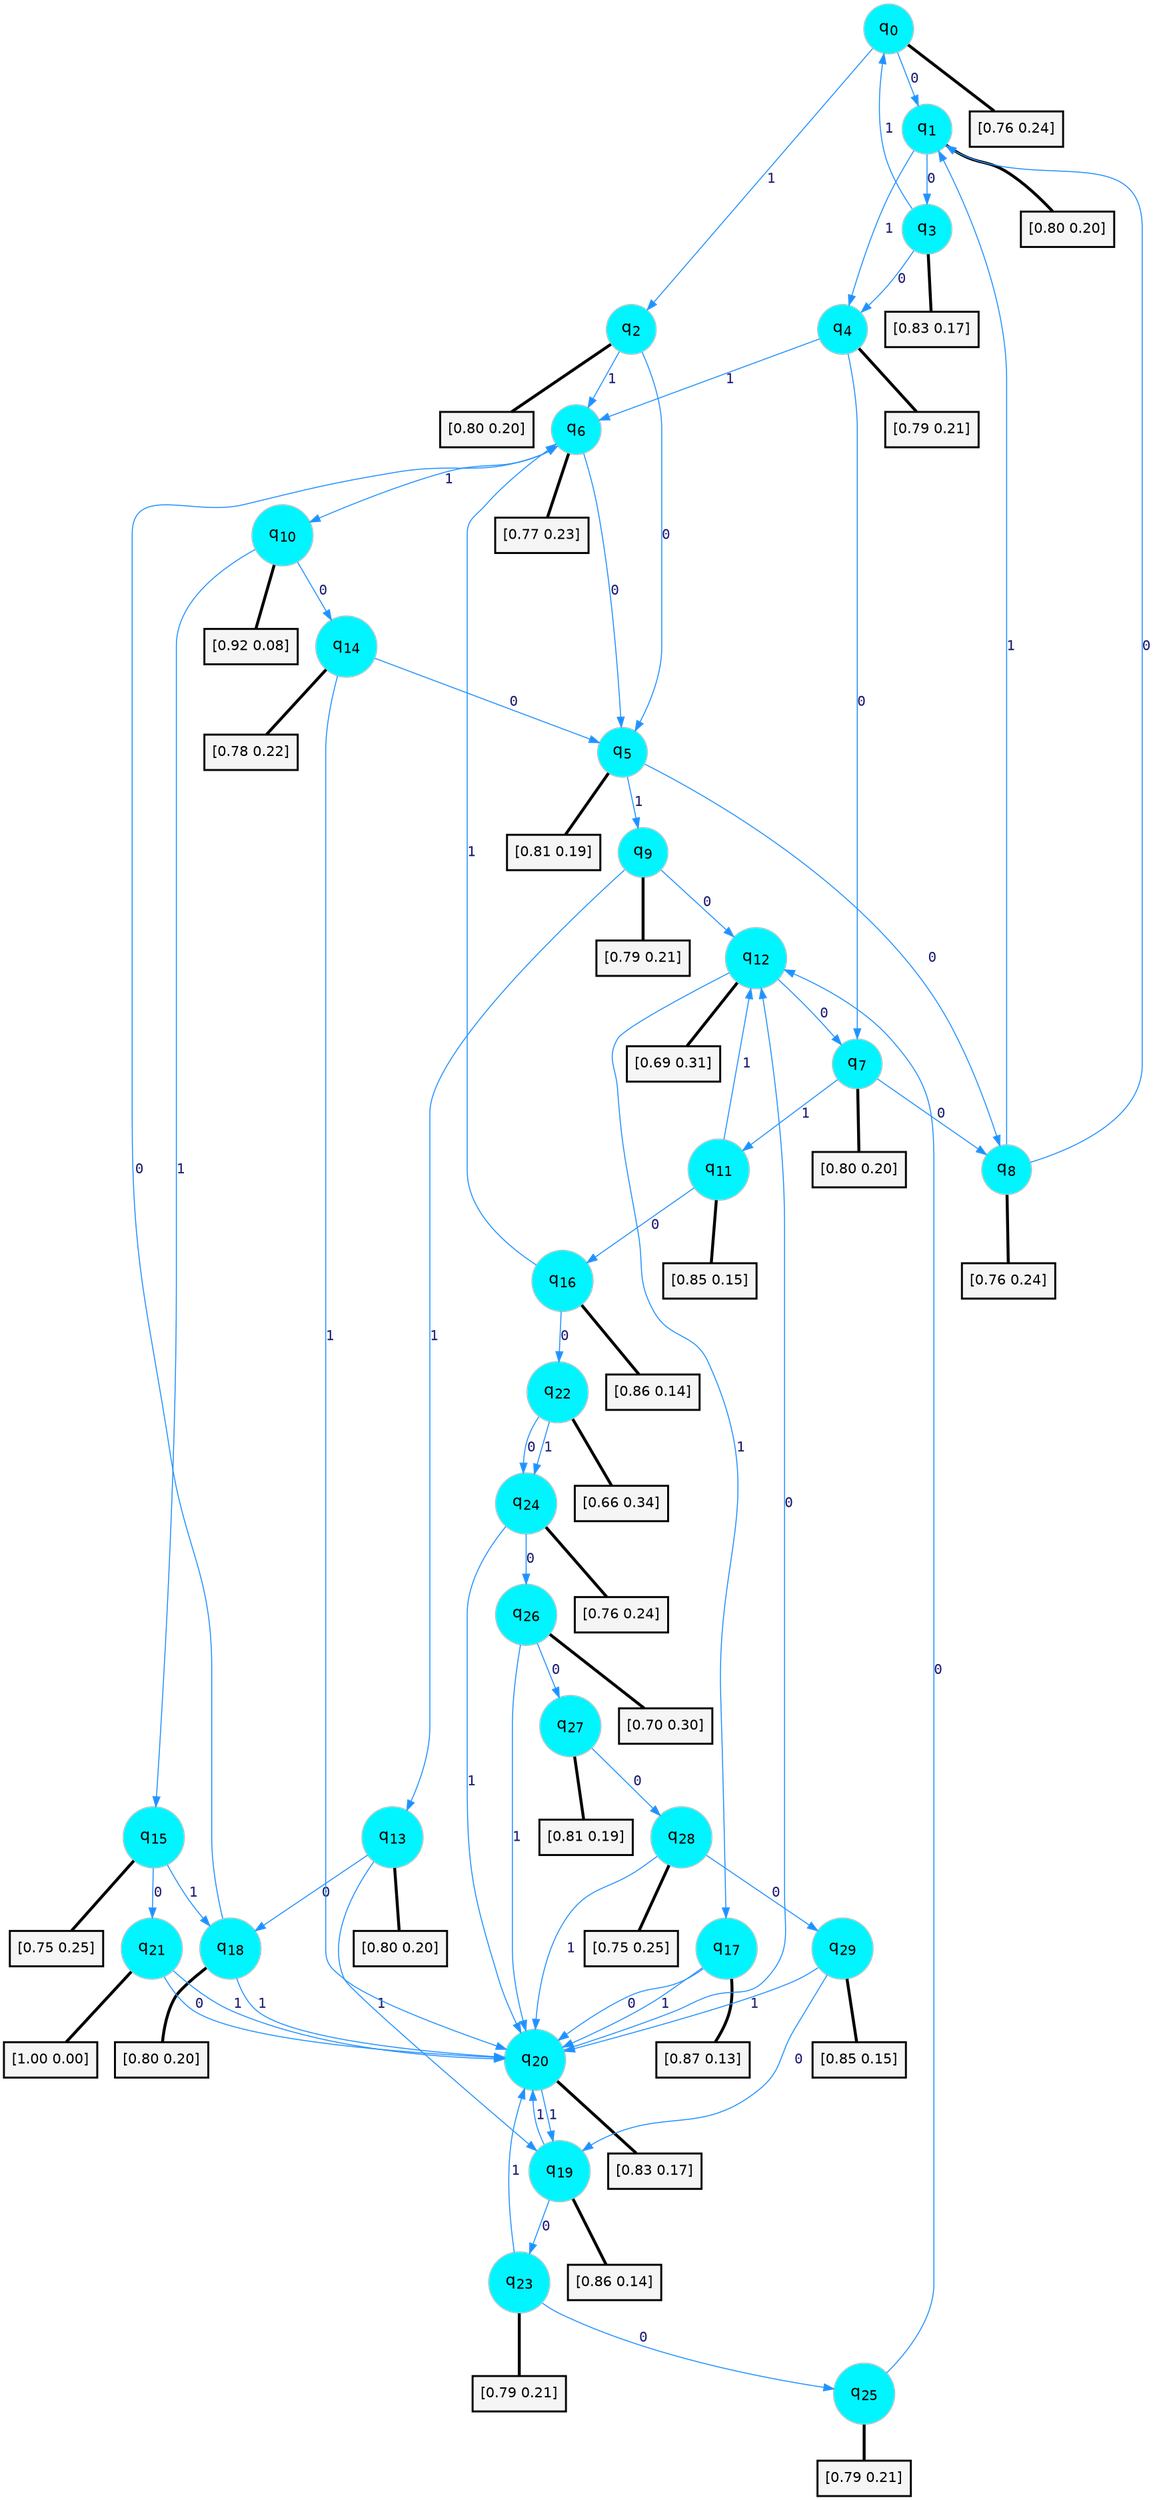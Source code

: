 digraph G {
graph [
bgcolor=transparent, dpi=300, rankdir=TD, size="40,25"];
node [
color=gray, fillcolor=turquoise1, fontcolor=black, fontname=Helvetica, fontsize=16, fontweight=bold, shape=circle, style=filled];
edge [
arrowsize=1, color=dodgerblue1, fontcolor=midnightblue, fontname=courier, fontweight=bold, penwidth=1, style=solid, weight=20];
0[label=<q<SUB>0</SUB>>];
1[label=<q<SUB>1</SUB>>];
2[label=<q<SUB>2</SUB>>];
3[label=<q<SUB>3</SUB>>];
4[label=<q<SUB>4</SUB>>];
5[label=<q<SUB>5</SUB>>];
6[label=<q<SUB>6</SUB>>];
7[label=<q<SUB>7</SUB>>];
8[label=<q<SUB>8</SUB>>];
9[label=<q<SUB>9</SUB>>];
10[label=<q<SUB>10</SUB>>];
11[label=<q<SUB>11</SUB>>];
12[label=<q<SUB>12</SUB>>];
13[label=<q<SUB>13</SUB>>];
14[label=<q<SUB>14</SUB>>];
15[label=<q<SUB>15</SUB>>];
16[label=<q<SUB>16</SUB>>];
17[label=<q<SUB>17</SUB>>];
18[label=<q<SUB>18</SUB>>];
19[label=<q<SUB>19</SUB>>];
20[label=<q<SUB>20</SUB>>];
21[label=<q<SUB>21</SUB>>];
22[label=<q<SUB>22</SUB>>];
23[label=<q<SUB>23</SUB>>];
24[label=<q<SUB>24</SUB>>];
25[label=<q<SUB>25</SUB>>];
26[label=<q<SUB>26</SUB>>];
27[label=<q<SUB>27</SUB>>];
28[label=<q<SUB>28</SUB>>];
29[label=<q<SUB>29</SUB>>];
30[label="[0.76 0.24]", shape=box,fontcolor=black, fontname=Helvetica, fontsize=14, penwidth=2, fillcolor=whitesmoke,color=black];
31[label="[0.80 0.20]", shape=box,fontcolor=black, fontname=Helvetica, fontsize=14, penwidth=2, fillcolor=whitesmoke,color=black];
32[label="[0.80 0.20]", shape=box,fontcolor=black, fontname=Helvetica, fontsize=14, penwidth=2, fillcolor=whitesmoke,color=black];
33[label="[0.83 0.17]", shape=box,fontcolor=black, fontname=Helvetica, fontsize=14, penwidth=2, fillcolor=whitesmoke,color=black];
34[label="[0.79 0.21]", shape=box,fontcolor=black, fontname=Helvetica, fontsize=14, penwidth=2, fillcolor=whitesmoke,color=black];
35[label="[0.81 0.19]", shape=box,fontcolor=black, fontname=Helvetica, fontsize=14, penwidth=2, fillcolor=whitesmoke,color=black];
36[label="[0.77 0.23]", shape=box,fontcolor=black, fontname=Helvetica, fontsize=14, penwidth=2, fillcolor=whitesmoke,color=black];
37[label="[0.80 0.20]", shape=box,fontcolor=black, fontname=Helvetica, fontsize=14, penwidth=2, fillcolor=whitesmoke,color=black];
38[label="[0.76 0.24]", shape=box,fontcolor=black, fontname=Helvetica, fontsize=14, penwidth=2, fillcolor=whitesmoke,color=black];
39[label="[0.79 0.21]", shape=box,fontcolor=black, fontname=Helvetica, fontsize=14, penwidth=2, fillcolor=whitesmoke,color=black];
40[label="[0.92 0.08]", shape=box,fontcolor=black, fontname=Helvetica, fontsize=14, penwidth=2, fillcolor=whitesmoke,color=black];
41[label="[0.85 0.15]", shape=box,fontcolor=black, fontname=Helvetica, fontsize=14, penwidth=2, fillcolor=whitesmoke,color=black];
42[label="[0.69 0.31]", shape=box,fontcolor=black, fontname=Helvetica, fontsize=14, penwidth=2, fillcolor=whitesmoke,color=black];
43[label="[0.80 0.20]", shape=box,fontcolor=black, fontname=Helvetica, fontsize=14, penwidth=2, fillcolor=whitesmoke,color=black];
44[label="[0.78 0.22]", shape=box,fontcolor=black, fontname=Helvetica, fontsize=14, penwidth=2, fillcolor=whitesmoke,color=black];
45[label="[0.75 0.25]", shape=box,fontcolor=black, fontname=Helvetica, fontsize=14, penwidth=2, fillcolor=whitesmoke,color=black];
46[label="[0.86 0.14]", shape=box,fontcolor=black, fontname=Helvetica, fontsize=14, penwidth=2, fillcolor=whitesmoke,color=black];
47[label="[0.87 0.13]", shape=box,fontcolor=black, fontname=Helvetica, fontsize=14, penwidth=2, fillcolor=whitesmoke,color=black];
48[label="[0.80 0.20]", shape=box,fontcolor=black, fontname=Helvetica, fontsize=14, penwidth=2, fillcolor=whitesmoke,color=black];
49[label="[0.86 0.14]", shape=box,fontcolor=black, fontname=Helvetica, fontsize=14, penwidth=2, fillcolor=whitesmoke,color=black];
50[label="[0.83 0.17]", shape=box,fontcolor=black, fontname=Helvetica, fontsize=14, penwidth=2, fillcolor=whitesmoke,color=black];
51[label="[1.00 0.00]", shape=box,fontcolor=black, fontname=Helvetica, fontsize=14, penwidth=2, fillcolor=whitesmoke,color=black];
52[label="[0.66 0.34]", shape=box,fontcolor=black, fontname=Helvetica, fontsize=14, penwidth=2, fillcolor=whitesmoke,color=black];
53[label="[0.79 0.21]", shape=box,fontcolor=black, fontname=Helvetica, fontsize=14, penwidth=2, fillcolor=whitesmoke,color=black];
54[label="[0.76 0.24]", shape=box,fontcolor=black, fontname=Helvetica, fontsize=14, penwidth=2, fillcolor=whitesmoke,color=black];
55[label="[0.79 0.21]", shape=box,fontcolor=black, fontname=Helvetica, fontsize=14, penwidth=2, fillcolor=whitesmoke,color=black];
56[label="[0.70 0.30]", shape=box,fontcolor=black, fontname=Helvetica, fontsize=14, penwidth=2, fillcolor=whitesmoke,color=black];
57[label="[0.81 0.19]", shape=box,fontcolor=black, fontname=Helvetica, fontsize=14, penwidth=2, fillcolor=whitesmoke,color=black];
58[label="[0.75 0.25]", shape=box,fontcolor=black, fontname=Helvetica, fontsize=14, penwidth=2, fillcolor=whitesmoke,color=black];
59[label="[0.85 0.15]", shape=box,fontcolor=black, fontname=Helvetica, fontsize=14, penwidth=2, fillcolor=whitesmoke,color=black];
0->1 [label=0];
0->2 [label=1];
0->30 [arrowhead=none, penwidth=3,color=black];
1->3 [label=0];
1->4 [label=1];
1->31 [arrowhead=none, penwidth=3,color=black];
2->5 [label=0];
2->6 [label=1];
2->32 [arrowhead=none, penwidth=3,color=black];
3->4 [label=0];
3->0 [label=1];
3->33 [arrowhead=none, penwidth=3,color=black];
4->7 [label=0];
4->6 [label=1];
4->34 [arrowhead=none, penwidth=3,color=black];
5->8 [label=0];
5->9 [label=1];
5->35 [arrowhead=none, penwidth=3,color=black];
6->5 [label=0];
6->10 [label=1];
6->36 [arrowhead=none, penwidth=3,color=black];
7->8 [label=0];
7->11 [label=1];
7->37 [arrowhead=none, penwidth=3,color=black];
8->1 [label=0];
8->1 [label=1];
8->38 [arrowhead=none, penwidth=3,color=black];
9->12 [label=0];
9->13 [label=1];
9->39 [arrowhead=none, penwidth=3,color=black];
10->14 [label=0];
10->15 [label=1];
10->40 [arrowhead=none, penwidth=3,color=black];
11->16 [label=0];
11->12 [label=1];
11->41 [arrowhead=none, penwidth=3,color=black];
12->7 [label=0];
12->17 [label=1];
12->42 [arrowhead=none, penwidth=3,color=black];
13->18 [label=0];
13->19 [label=1];
13->43 [arrowhead=none, penwidth=3,color=black];
14->5 [label=0];
14->20 [label=1];
14->44 [arrowhead=none, penwidth=3,color=black];
15->21 [label=0];
15->18 [label=1];
15->45 [arrowhead=none, penwidth=3,color=black];
16->22 [label=0];
16->6 [label=1];
16->46 [arrowhead=none, penwidth=3,color=black];
17->20 [label=0];
17->20 [label=1];
17->47 [arrowhead=none, penwidth=3,color=black];
18->6 [label=0];
18->20 [label=1];
18->48 [arrowhead=none, penwidth=3,color=black];
19->23 [label=0];
19->20 [label=1];
19->49 [arrowhead=none, penwidth=3,color=black];
20->12 [label=0];
20->19 [label=1];
20->50 [arrowhead=none, penwidth=3,color=black];
21->20 [label=0];
21->20 [label=1];
21->51 [arrowhead=none, penwidth=3,color=black];
22->24 [label=0];
22->24 [label=1];
22->52 [arrowhead=none, penwidth=3,color=black];
23->25 [label=0];
23->20 [label=1];
23->53 [arrowhead=none, penwidth=3,color=black];
24->26 [label=0];
24->20 [label=1];
24->54 [arrowhead=none, penwidth=3,color=black];
25->12 [label=0];
25->55 [arrowhead=none, penwidth=3,color=black];
26->27 [label=0];
26->20 [label=1];
26->56 [arrowhead=none, penwidth=3,color=black];
27->28 [label=0];
27->57 [arrowhead=none, penwidth=3,color=black];
28->29 [label=0];
28->20 [label=1];
28->58 [arrowhead=none, penwidth=3,color=black];
29->19 [label=0];
29->20 [label=1];
29->59 [arrowhead=none, penwidth=3,color=black];
}
